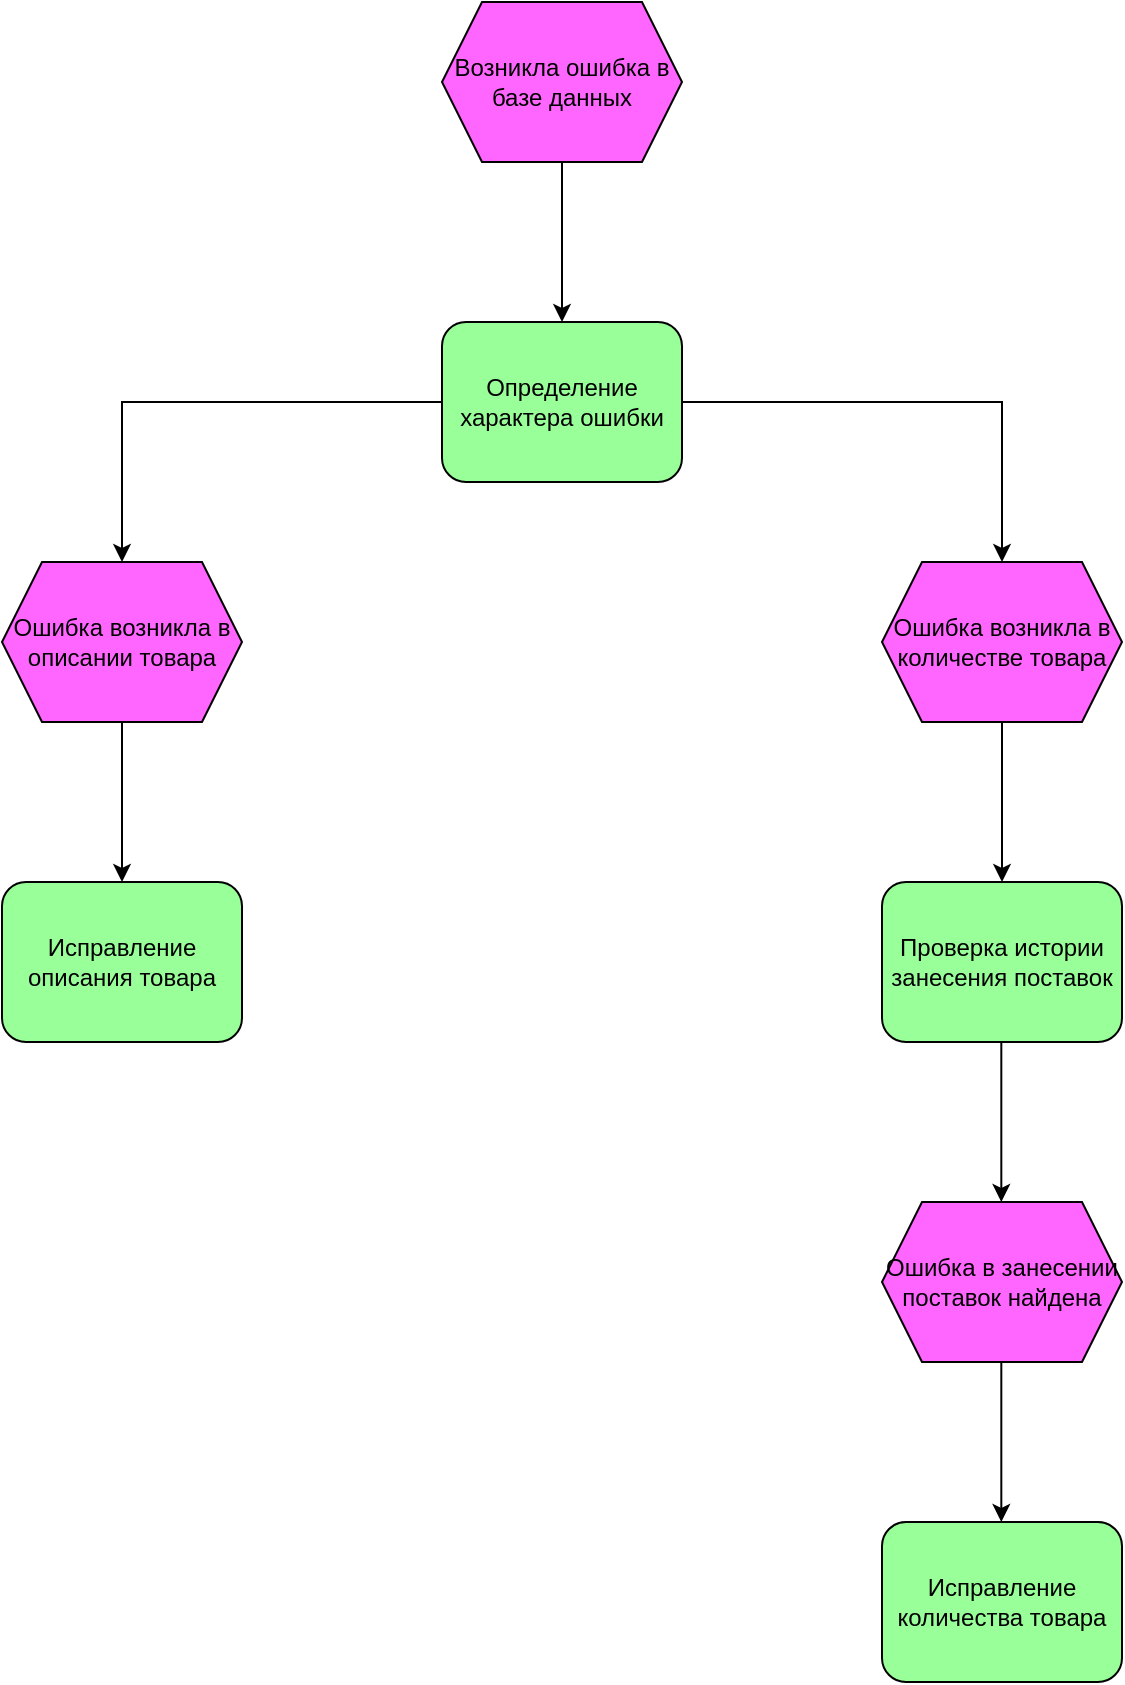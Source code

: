 <mxfile version="22.1.11" type="github">
  <diagram name="Страница — 1" id="oZnSSF_PE2cygU99dXs-">
    <mxGraphModel dx="1430" dy="786" grid="1" gridSize="10" guides="1" tooltips="1" connect="1" arrows="1" fold="1" page="1" pageScale="1" pageWidth="827" pageHeight="1169" math="0" shadow="0">
      <root>
        <mxCell id="0" />
        <mxCell id="1" parent="0" />
        <mxCell id="ZmDcYb9TTakc3vNmTTzt-1" value="Возникла ошибка в базе данных" style="shape=hexagon;perimeter=hexagonPerimeter2;whiteSpace=wrap;html=1;fixedSize=1;fillColor=#FF66FF;strokeColor=#000000;" vertex="1" parent="1">
          <mxGeometry x="340" y="40" width="120" height="80" as="geometry" />
        </mxCell>
        <mxCell id="ZmDcYb9TTakc3vNmTTzt-2" value="Определение характера ошибки" style="rounded=1;whiteSpace=wrap;html=1;fillColor=#99FF99;" vertex="1" parent="1">
          <mxGeometry x="340" y="200" width="120" height="80" as="geometry" />
        </mxCell>
        <mxCell id="ZmDcYb9TTakc3vNmTTzt-3" value="" style="endArrow=classic;html=1;rounded=0;exitX=0.5;exitY=1;exitDx=0;exitDy=0;entryX=0.5;entryY=0;entryDx=0;entryDy=0;" edge="1" parent="1" source="ZmDcYb9TTakc3vNmTTzt-1" target="ZmDcYb9TTakc3vNmTTzt-2">
          <mxGeometry width="50" height="50" relative="1" as="geometry">
            <mxPoint x="420" y="270" as="sourcePoint" />
            <mxPoint x="470" y="220" as="targetPoint" />
          </mxGeometry>
        </mxCell>
        <mxCell id="ZmDcYb9TTakc3vNmTTzt-4" value="Ошибка возникла в описании товара" style="shape=hexagon;perimeter=hexagonPerimeter2;whiteSpace=wrap;html=1;fixedSize=1;fillColor=#FF66FF;strokeColor=#000000;" vertex="1" parent="1">
          <mxGeometry x="120" y="320" width="120" height="80" as="geometry" />
        </mxCell>
        <mxCell id="ZmDcYb9TTakc3vNmTTzt-5" value="Ошибка возникла в количестве товара" style="shape=hexagon;perimeter=hexagonPerimeter2;whiteSpace=wrap;html=1;fixedSize=1;fillColor=#FF66FF;strokeColor=#000000;" vertex="1" parent="1">
          <mxGeometry x="560" y="320" width="120" height="80" as="geometry" />
        </mxCell>
        <mxCell id="ZmDcYb9TTakc3vNmTTzt-6" value="" style="endArrow=classic;html=1;rounded=0;exitX=1;exitY=0.5;exitDx=0;exitDy=0;entryX=0.5;entryY=0;entryDx=0;entryDy=0;" edge="1" parent="1" source="ZmDcYb9TTakc3vNmTTzt-2" target="ZmDcYb9TTakc3vNmTTzt-5">
          <mxGeometry width="50" height="50" relative="1" as="geometry">
            <mxPoint x="410" y="130" as="sourcePoint" />
            <mxPoint x="410" y="210" as="targetPoint" />
            <Array as="points">
              <mxPoint x="620" y="240" />
            </Array>
          </mxGeometry>
        </mxCell>
        <mxCell id="ZmDcYb9TTakc3vNmTTzt-7" value="" style="endArrow=classic;html=1;rounded=0;exitX=0;exitY=0.5;exitDx=0;exitDy=0;entryX=0.5;entryY=0;entryDx=0;entryDy=0;" edge="1" parent="1" source="ZmDcYb9TTakc3vNmTTzt-2" target="ZmDcYb9TTakc3vNmTTzt-4">
          <mxGeometry width="50" height="50" relative="1" as="geometry">
            <mxPoint x="470" y="250" as="sourcePoint" />
            <mxPoint x="630" y="330" as="targetPoint" />
            <Array as="points">
              <mxPoint x="180" y="240" />
            </Array>
          </mxGeometry>
        </mxCell>
        <mxCell id="ZmDcYb9TTakc3vNmTTzt-8" value="Исправление описания товара" style="rounded=1;whiteSpace=wrap;html=1;fillColor=#99FF99;" vertex="1" parent="1">
          <mxGeometry x="120" y="480" width="120" height="80" as="geometry" />
        </mxCell>
        <mxCell id="ZmDcYb9TTakc3vNmTTzt-9" value="" style="endArrow=classic;html=1;rounded=0;exitX=0.5;exitY=1;exitDx=0;exitDy=0;entryX=0.5;entryY=0;entryDx=0;entryDy=0;" edge="1" parent="1" source="ZmDcYb9TTakc3vNmTTzt-4" target="ZmDcYb9TTakc3vNmTTzt-8">
          <mxGeometry width="50" height="50" relative="1" as="geometry">
            <mxPoint x="420" y="410" as="sourcePoint" />
            <mxPoint x="470" y="360" as="targetPoint" />
          </mxGeometry>
        </mxCell>
        <mxCell id="ZmDcYb9TTakc3vNmTTzt-10" value="Проверка истории занесения поставок" style="rounded=1;whiteSpace=wrap;html=1;fillColor=#99FF99;" vertex="1" parent="1">
          <mxGeometry x="560" y="480" width="120" height="80" as="geometry" />
        </mxCell>
        <mxCell id="ZmDcYb9TTakc3vNmTTzt-11" value="" style="endArrow=classic;html=1;rounded=0;exitX=0.5;exitY=1;exitDx=0;exitDy=0;entryX=0.5;entryY=0;entryDx=0;entryDy=0;" edge="1" parent="1" source="ZmDcYb9TTakc3vNmTTzt-5" target="ZmDcYb9TTakc3vNmTTzt-10">
          <mxGeometry width="50" height="50" relative="1" as="geometry">
            <mxPoint x="399.66" y="420" as="sourcePoint" />
            <mxPoint x="399.66" y="500" as="targetPoint" />
          </mxGeometry>
        </mxCell>
        <mxCell id="ZmDcYb9TTakc3vNmTTzt-13" value="Ошибка в занесении поставок найдена" style="shape=hexagon;perimeter=hexagonPerimeter2;whiteSpace=wrap;html=1;fixedSize=1;fillColor=#FF66FF;strokeColor=#000000;" vertex="1" parent="1">
          <mxGeometry x="560" y="640" width="120" height="80" as="geometry" />
        </mxCell>
        <mxCell id="ZmDcYb9TTakc3vNmTTzt-14" value="" style="endArrow=classic;html=1;rounded=0;exitX=0.5;exitY=1;exitDx=0;exitDy=0;entryX=0.5;entryY=0;entryDx=0;entryDy=0;" edge="1" parent="1">
          <mxGeometry width="50" height="50" relative="1" as="geometry">
            <mxPoint x="619.66" y="560" as="sourcePoint" />
            <mxPoint x="619.66" y="640" as="targetPoint" />
          </mxGeometry>
        </mxCell>
        <mxCell id="ZmDcYb9TTakc3vNmTTzt-15" value="Исправление количества товара" style="rounded=1;whiteSpace=wrap;html=1;fillColor=#99FF99;" vertex="1" parent="1">
          <mxGeometry x="560" y="800" width="120" height="80" as="geometry" />
        </mxCell>
        <mxCell id="ZmDcYb9TTakc3vNmTTzt-17" value="" style="endArrow=classic;html=1;rounded=0;exitX=0.5;exitY=1;exitDx=0;exitDy=0;entryX=0.5;entryY=0;entryDx=0;entryDy=0;" edge="1" parent="1">
          <mxGeometry width="50" height="50" relative="1" as="geometry">
            <mxPoint x="619.66" y="720" as="sourcePoint" />
            <mxPoint x="619.66" y="800" as="targetPoint" />
          </mxGeometry>
        </mxCell>
      </root>
    </mxGraphModel>
  </diagram>
</mxfile>
